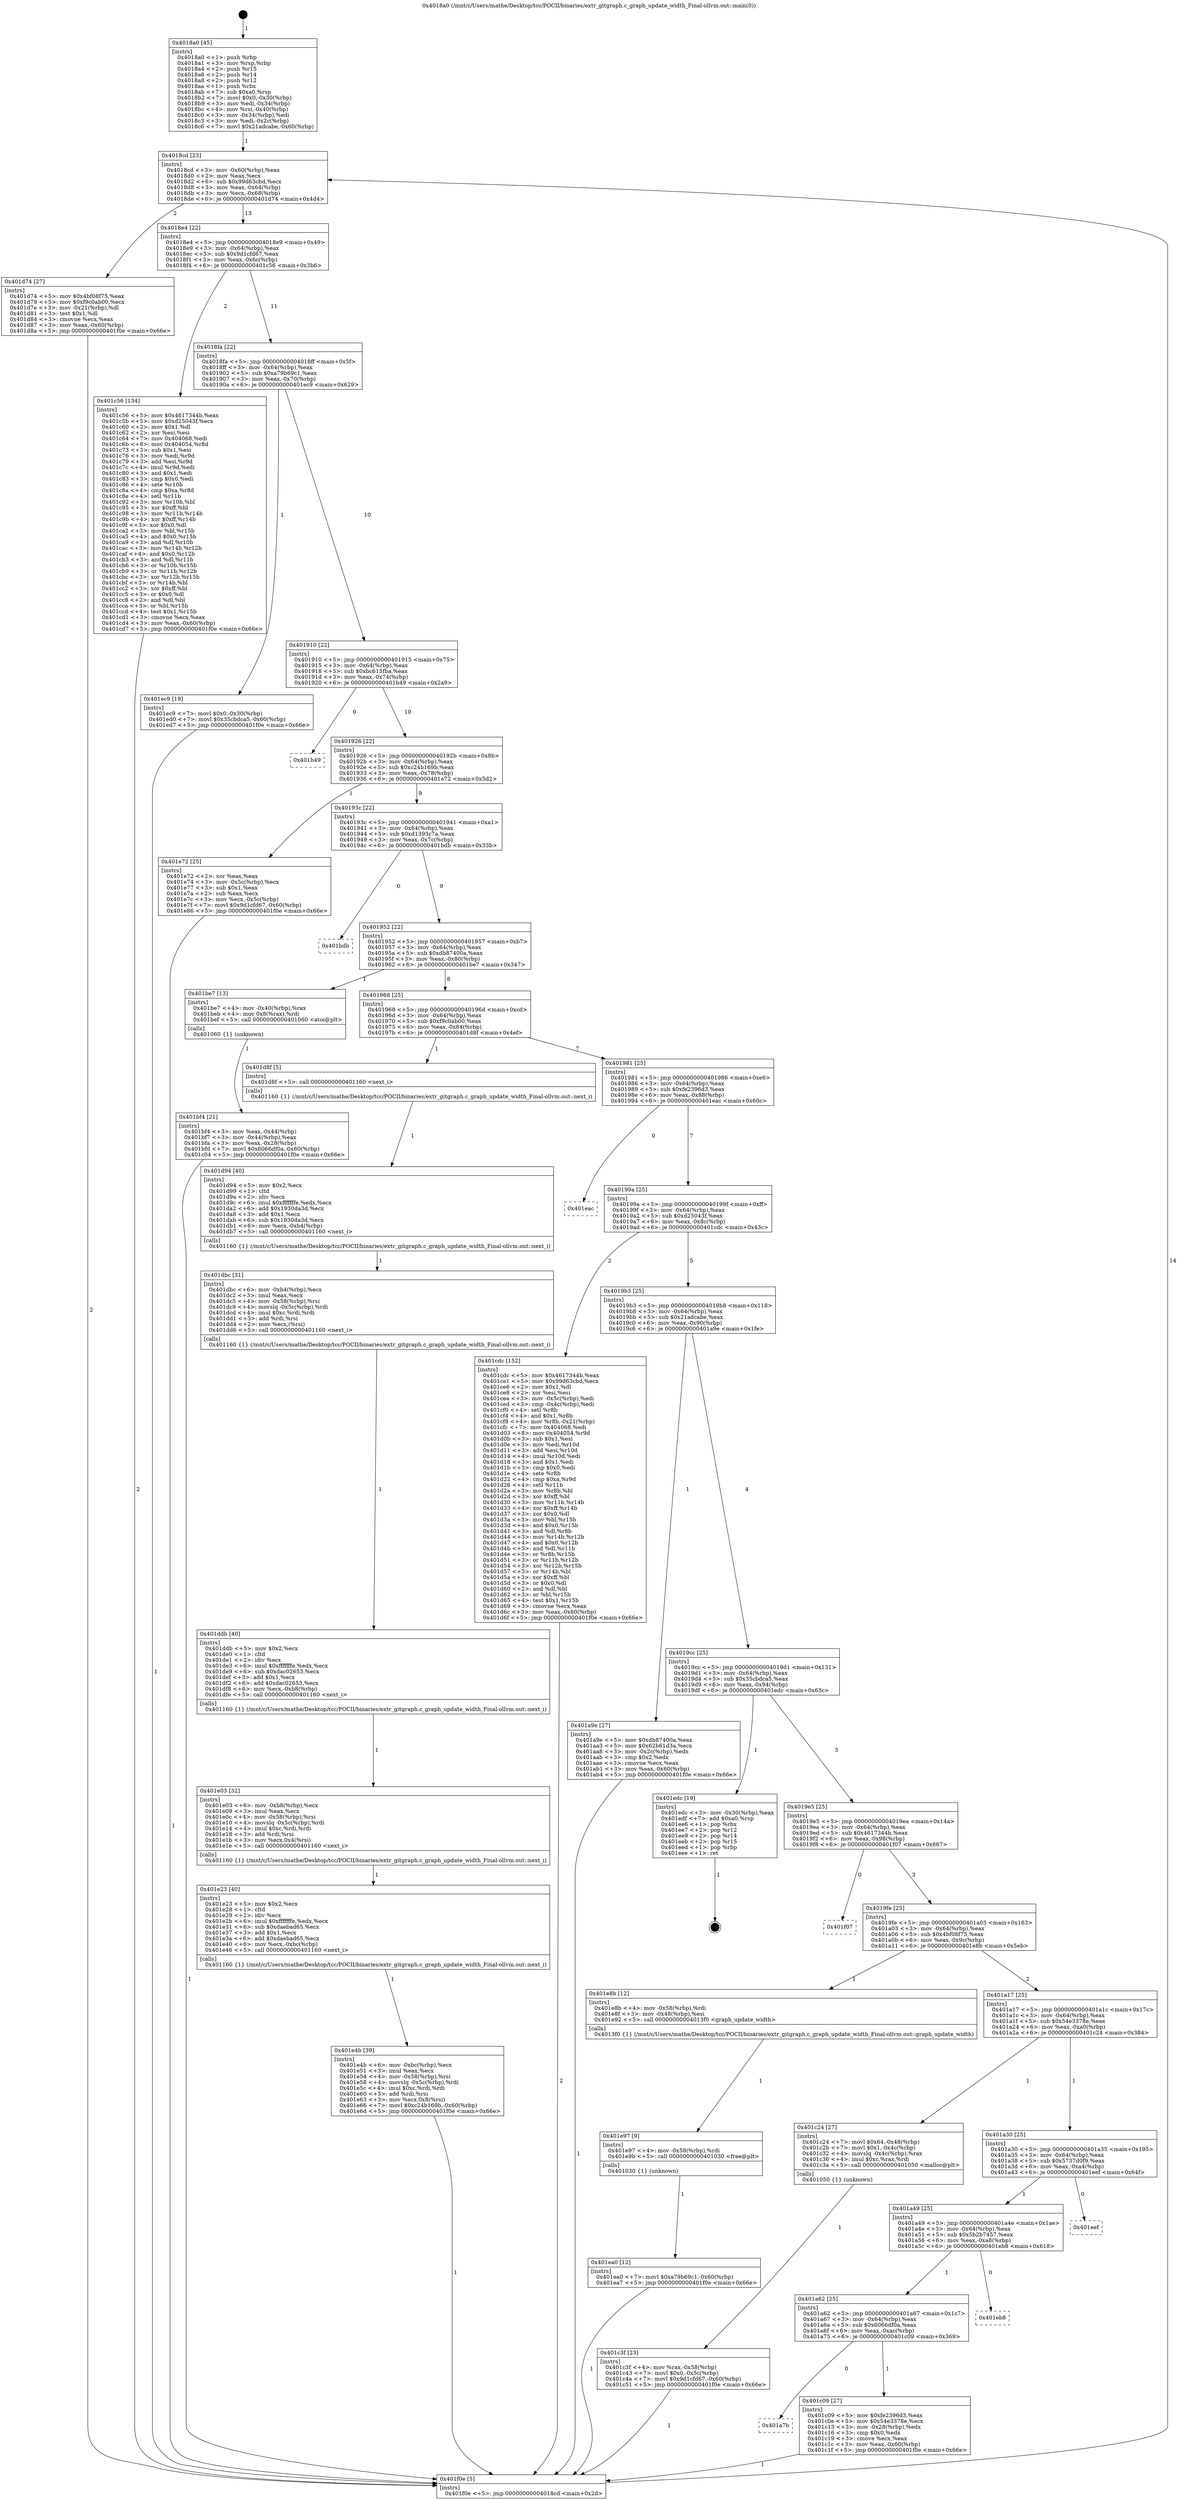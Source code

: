 digraph "0x4018a0" {
  label = "0x4018a0 (/mnt/c/Users/mathe/Desktop/tcc/POCII/binaries/extr_gitgraph.c_graph_update_width_Final-ollvm.out::main(0))"
  labelloc = "t"
  node[shape=record]

  Entry [label="",width=0.3,height=0.3,shape=circle,fillcolor=black,style=filled]
  "0x4018cd" [label="{
     0x4018cd [23]\l
     | [instrs]\l
     &nbsp;&nbsp;0x4018cd \<+3\>: mov -0x60(%rbp),%eax\l
     &nbsp;&nbsp;0x4018d0 \<+2\>: mov %eax,%ecx\l
     &nbsp;&nbsp;0x4018d2 \<+6\>: sub $0x99d63cbd,%ecx\l
     &nbsp;&nbsp;0x4018d8 \<+3\>: mov %eax,-0x64(%rbp)\l
     &nbsp;&nbsp;0x4018db \<+3\>: mov %ecx,-0x68(%rbp)\l
     &nbsp;&nbsp;0x4018de \<+6\>: je 0000000000401d74 \<main+0x4d4\>\l
  }"]
  "0x401d74" [label="{
     0x401d74 [27]\l
     | [instrs]\l
     &nbsp;&nbsp;0x401d74 \<+5\>: mov $0x4bf08f75,%eax\l
     &nbsp;&nbsp;0x401d79 \<+5\>: mov $0xf9c0ab00,%ecx\l
     &nbsp;&nbsp;0x401d7e \<+3\>: mov -0x21(%rbp),%dl\l
     &nbsp;&nbsp;0x401d81 \<+3\>: test $0x1,%dl\l
     &nbsp;&nbsp;0x401d84 \<+3\>: cmovne %ecx,%eax\l
     &nbsp;&nbsp;0x401d87 \<+3\>: mov %eax,-0x60(%rbp)\l
     &nbsp;&nbsp;0x401d8a \<+5\>: jmp 0000000000401f0e \<main+0x66e\>\l
  }"]
  "0x4018e4" [label="{
     0x4018e4 [22]\l
     | [instrs]\l
     &nbsp;&nbsp;0x4018e4 \<+5\>: jmp 00000000004018e9 \<main+0x49\>\l
     &nbsp;&nbsp;0x4018e9 \<+3\>: mov -0x64(%rbp),%eax\l
     &nbsp;&nbsp;0x4018ec \<+5\>: sub $0x9d1cfd67,%eax\l
     &nbsp;&nbsp;0x4018f1 \<+3\>: mov %eax,-0x6c(%rbp)\l
     &nbsp;&nbsp;0x4018f4 \<+6\>: je 0000000000401c56 \<main+0x3b6\>\l
  }"]
  Exit [label="",width=0.3,height=0.3,shape=circle,fillcolor=black,style=filled,peripheries=2]
  "0x401c56" [label="{
     0x401c56 [134]\l
     | [instrs]\l
     &nbsp;&nbsp;0x401c56 \<+5\>: mov $0x4617344b,%eax\l
     &nbsp;&nbsp;0x401c5b \<+5\>: mov $0xd25043f,%ecx\l
     &nbsp;&nbsp;0x401c60 \<+2\>: mov $0x1,%dl\l
     &nbsp;&nbsp;0x401c62 \<+2\>: xor %esi,%esi\l
     &nbsp;&nbsp;0x401c64 \<+7\>: mov 0x404068,%edi\l
     &nbsp;&nbsp;0x401c6b \<+8\>: mov 0x404054,%r8d\l
     &nbsp;&nbsp;0x401c73 \<+3\>: sub $0x1,%esi\l
     &nbsp;&nbsp;0x401c76 \<+3\>: mov %edi,%r9d\l
     &nbsp;&nbsp;0x401c79 \<+3\>: add %esi,%r9d\l
     &nbsp;&nbsp;0x401c7c \<+4\>: imul %r9d,%edi\l
     &nbsp;&nbsp;0x401c80 \<+3\>: and $0x1,%edi\l
     &nbsp;&nbsp;0x401c83 \<+3\>: cmp $0x0,%edi\l
     &nbsp;&nbsp;0x401c86 \<+4\>: sete %r10b\l
     &nbsp;&nbsp;0x401c8a \<+4\>: cmp $0xa,%r8d\l
     &nbsp;&nbsp;0x401c8e \<+4\>: setl %r11b\l
     &nbsp;&nbsp;0x401c92 \<+3\>: mov %r10b,%bl\l
     &nbsp;&nbsp;0x401c95 \<+3\>: xor $0xff,%bl\l
     &nbsp;&nbsp;0x401c98 \<+3\>: mov %r11b,%r14b\l
     &nbsp;&nbsp;0x401c9b \<+4\>: xor $0xff,%r14b\l
     &nbsp;&nbsp;0x401c9f \<+3\>: xor $0x0,%dl\l
     &nbsp;&nbsp;0x401ca2 \<+3\>: mov %bl,%r15b\l
     &nbsp;&nbsp;0x401ca5 \<+4\>: and $0x0,%r15b\l
     &nbsp;&nbsp;0x401ca9 \<+3\>: and %dl,%r10b\l
     &nbsp;&nbsp;0x401cac \<+3\>: mov %r14b,%r12b\l
     &nbsp;&nbsp;0x401caf \<+4\>: and $0x0,%r12b\l
     &nbsp;&nbsp;0x401cb3 \<+3\>: and %dl,%r11b\l
     &nbsp;&nbsp;0x401cb6 \<+3\>: or %r10b,%r15b\l
     &nbsp;&nbsp;0x401cb9 \<+3\>: or %r11b,%r12b\l
     &nbsp;&nbsp;0x401cbc \<+3\>: xor %r12b,%r15b\l
     &nbsp;&nbsp;0x401cbf \<+3\>: or %r14b,%bl\l
     &nbsp;&nbsp;0x401cc2 \<+3\>: xor $0xff,%bl\l
     &nbsp;&nbsp;0x401cc5 \<+3\>: or $0x0,%dl\l
     &nbsp;&nbsp;0x401cc8 \<+2\>: and %dl,%bl\l
     &nbsp;&nbsp;0x401cca \<+3\>: or %bl,%r15b\l
     &nbsp;&nbsp;0x401ccd \<+4\>: test $0x1,%r15b\l
     &nbsp;&nbsp;0x401cd1 \<+3\>: cmovne %ecx,%eax\l
     &nbsp;&nbsp;0x401cd4 \<+3\>: mov %eax,-0x60(%rbp)\l
     &nbsp;&nbsp;0x401cd7 \<+5\>: jmp 0000000000401f0e \<main+0x66e\>\l
  }"]
  "0x4018fa" [label="{
     0x4018fa [22]\l
     | [instrs]\l
     &nbsp;&nbsp;0x4018fa \<+5\>: jmp 00000000004018ff \<main+0x5f\>\l
     &nbsp;&nbsp;0x4018ff \<+3\>: mov -0x64(%rbp),%eax\l
     &nbsp;&nbsp;0x401902 \<+5\>: sub $0xa79b69c1,%eax\l
     &nbsp;&nbsp;0x401907 \<+3\>: mov %eax,-0x70(%rbp)\l
     &nbsp;&nbsp;0x40190a \<+6\>: je 0000000000401ec9 \<main+0x629\>\l
  }"]
  "0x401ea0" [label="{
     0x401ea0 [12]\l
     | [instrs]\l
     &nbsp;&nbsp;0x401ea0 \<+7\>: movl $0xa79b69c1,-0x60(%rbp)\l
     &nbsp;&nbsp;0x401ea7 \<+5\>: jmp 0000000000401f0e \<main+0x66e\>\l
  }"]
  "0x401ec9" [label="{
     0x401ec9 [19]\l
     | [instrs]\l
     &nbsp;&nbsp;0x401ec9 \<+7\>: movl $0x0,-0x30(%rbp)\l
     &nbsp;&nbsp;0x401ed0 \<+7\>: movl $0x35cbdca5,-0x60(%rbp)\l
     &nbsp;&nbsp;0x401ed7 \<+5\>: jmp 0000000000401f0e \<main+0x66e\>\l
  }"]
  "0x401910" [label="{
     0x401910 [22]\l
     | [instrs]\l
     &nbsp;&nbsp;0x401910 \<+5\>: jmp 0000000000401915 \<main+0x75\>\l
     &nbsp;&nbsp;0x401915 \<+3\>: mov -0x64(%rbp),%eax\l
     &nbsp;&nbsp;0x401918 \<+5\>: sub $0xbc615fba,%eax\l
     &nbsp;&nbsp;0x40191d \<+3\>: mov %eax,-0x74(%rbp)\l
     &nbsp;&nbsp;0x401920 \<+6\>: je 0000000000401b49 \<main+0x2a9\>\l
  }"]
  "0x401e97" [label="{
     0x401e97 [9]\l
     | [instrs]\l
     &nbsp;&nbsp;0x401e97 \<+4\>: mov -0x58(%rbp),%rdi\l
     &nbsp;&nbsp;0x401e9b \<+5\>: call 0000000000401030 \<free@plt\>\l
     | [calls]\l
     &nbsp;&nbsp;0x401030 \{1\} (unknown)\l
  }"]
  "0x401b49" [label="{
     0x401b49\l
  }", style=dashed]
  "0x401926" [label="{
     0x401926 [22]\l
     | [instrs]\l
     &nbsp;&nbsp;0x401926 \<+5\>: jmp 000000000040192b \<main+0x8b\>\l
     &nbsp;&nbsp;0x40192b \<+3\>: mov -0x64(%rbp),%eax\l
     &nbsp;&nbsp;0x40192e \<+5\>: sub $0xc24b169b,%eax\l
     &nbsp;&nbsp;0x401933 \<+3\>: mov %eax,-0x78(%rbp)\l
     &nbsp;&nbsp;0x401936 \<+6\>: je 0000000000401e72 \<main+0x5d2\>\l
  }"]
  "0x401e4b" [label="{
     0x401e4b [39]\l
     | [instrs]\l
     &nbsp;&nbsp;0x401e4b \<+6\>: mov -0xbc(%rbp),%ecx\l
     &nbsp;&nbsp;0x401e51 \<+3\>: imul %eax,%ecx\l
     &nbsp;&nbsp;0x401e54 \<+4\>: mov -0x58(%rbp),%rsi\l
     &nbsp;&nbsp;0x401e58 \<+4\>: movslq -0x5c(%rbp),%rdi\l
     &nbsp;&nbsp;0x401e5c \<+4\>: imul $0xc,%rdi,%rdi\l
     &nbsp;&nbsp;0x401e60 \<+3\>: add %rdi,%rsi\l
     &nbsp;&nbsp;0x401e63 \<+3\>: mov %ecx,0x8(%rsi)\l
     &nbsp;&nbsp;0x401e66 \<+7\>: movl $0xc24b169b,-0x60(%rbp)\l
     &nbsp;&nbsp;0x401e6d \<+5\>: jmp 0000000000401f0e \<main+0x66e\>\l
  }"]
  "0x401e72" [label="{
     0x401e72 [25]\l
     | [instrs]\l
     &nbsp;&nbsp;0x401e72 \<+2\>: xor %eax,%eax\l
     &nbsp;&nbsp;0x401e74 \<+3\>: mov -0x5c(%rbp),%ecx\l
     &nbsp;&nbsp;0x401e77 \<+3\>: sub $0x1,%eax\l
     &nbsp;&nbsp;0x401e7a \<+2\>: sub %eax,%ecx\l
     &nbsp;&nbsp;0x401e7c \<+3\>: mov %ecx,-0x5c(%rbp)\l
     &nbsp;&nbsp;0x401e7f \<+7\>: movl $0x9d1cfd67,-0x60(%rbp)\l
     &nbsp;&nbsp;0x401e86 \<+5\>: jmp 0000000000401f0e \<main+0x66e\>\l
  }"]
  "0x40193c" [label="{
     0x40193c [22]\l
     | [instrs]\l
     &nbsp;&nbsp;0x40193c \<+5\>: jmp 0000000000401941 \<main+0xa1\>\l
     &nbsp;&nbsp;0x401941 \<+3\>: mov -0x64(%rbp),%eax\l
     &nbsp;&nbsp;0x401944 \<+5\>: sub $0xd1393c7a,%eax\l
     &nbsp;&nbsp;0x401949 \<+3\>: mov %eax,-0x7c(%rbp)\l
     &nbsp;&nbsp;0x40194c \<+6\>: je 0000000000401bdb \<main+0x33b\>\l
  }"]
  "0x401e23" [label="{
     0x401e23 [40]\l
     | [instrs]\l
     &nbsp;&nbsp;0x401e23 \<+5\>: mov $0x2,%ecx\l
     &nbsp;&nbsp;0x401e28 \<+1\>: cltd\l
     &nbsp;&nbsp;0x401e29 \<+2\>: idiv %ecx\l
     &nbsp;&nbsp;0x401e2b \<+6\>: imul $0xfffffffe,%edx,%ecx\l
     &nbsp;&nbsp;0x401e31 \<+6\>: sub $0xdaebad65,%ecx\l
     &nbsp;&nbsp;0x401e37 \<+3\>: add $0x1,%ecx\l
     &nbsp;&nbsp;0x401e3a \<+6\>: add $0xdaebad65,%ecx\l
     &nbsp;&nbsp;0x401e40 \<+6\>: mov %ecx,-0xbc(%rbp)\l
     &nbsp;&nbsp;0x401e46 \<+5\>: call 0000000000401160 \<next_i\>\l
     | [calls]\l
     &nbsp;&nbsp;0x401160 \{1\} (/mnt/c/Users/mathe/Desktop/tcc/POCII/binaries/extr_gitgraph.c_graph_update_width_Final-ollvm.out::next_i)\l
  }"]
  "0x401bdb" [label="{
     0x401bdb\l
  }", style=dashed]
  "0x401952" [label="{
     0x401952 [22]\l
     | [instrs]\l
     &nbsp;&nbsp;0x401952 \<+5\>: jmp 0000000000401957 \<main+0xb7\>\l
     &nbsp;&nbsp;0x401957 \<+3\>: mov -0x64(%rbp),%eax\l
     &nbsp;&nbsp;0x40195a \<+5\>: sub $0xdb87400a,%eax\l
     &nbsp;&nbsp;0x40195f \<+3\>: mov %eax,-0x80(%rbp)\l
     &nbsp;&nbsp;0x401962 \<+6\>: je 0000000000401be7 \<main+0x347\>\l
  }"]
  "0x401e03" [label="{
     0x401e03 [32]\l
     | [instrs]\l
     &nbsp;&nbsp;0x401e03 \<+6\>: mov -0xb8(%rbp),%ecx\l
     &nbsp;&nbsp;0x401e09 \<+3\>: imul %eax,%ecx\l
     &nbsp;&nbsp;0x401e0c \<+4\>: mov -0x58(%rbp),%rsi\l
     &nbsp;&nbsp;0x401e10 \<+4\>: movslq -0x5c(%rbp),%rdi\l
     &nbsp;&nbsp;0x401e14 \<+4\>: imul $0xc,%rdi,%rdi\l
     &nbsp;&nbsp;0x401e18 \<+3\>: add %rdi,%rsi\l
     &nbsp;&nbsp;0x401e1b \<+3\>: mov %ecx,0x4(%rsi)\l
     &nbsp;&nbsp;0x401e1e \<+5\>: call 0000000000401160 \<next_i\>\l
     | [calls]\l
     &nbsp;&nbsp;0x401160 \{1\} (/mnt/c/Users/mathe/Desktop/tcc/POCII/binaries/extr_gitgraph.c_graph_update_width_Final-ollvm.out::next_i)\l
  }"]
  "0x401be7" [label="{
     0x401be7 [13]\l
     | [instrs]\l
     &nbsp;&nbsp;0x401be7 \<+4\>: mov -0x40(%rbp),%rax\l
     &nbsp;&nbsp;0x401beb \<+4\>: mov 0x8(%rax),%rdi\l
     &nbsp;&nbsp;0x401bef \<+5\>: call 0000000000401060 \<atoi@plt\>\l
     | [calls]\l
     &nbsp;&nbsp;0x401060 \{1\} (unknown)\l
  }"]
  "0x401968" [label="{
     0x401968 [25]\l
     | [instrs]\l
     &nbsp;&nbsp;0x401968 \<+5\>: jmp 000000000040196d \<main+0xcd\>\l
     &nbsp;&nbsp;0x40196d \<+3\>: mov -0x64(%rbp),%eax\l
     &nbsp;&nbsp;0x401970 \<+5\>: sub $0xf9c0ab00,%eax\l
     &nbsp;&nbsp;0x401975 \<+6\>: mov %eax,-0x84(%rbp)\l
     &nbsp;&nbsp;0x40197b \<+6\>: je 0000000000401d8f \<main+0x4ef\>\l
  }"]
  "0x401ddb" [label="{
     0x401ddb [40]\l
     | [instrs]\l
     &nbsp;&nbsp;0x401ddb \<+5\>: mov $0x2,%ecx\l
     &nbsp;&nbsp;0x401de0 \<+1\>: cltd\l
     &nbsp;&nbsp;0x401de1 \<+2\>: idiv %ecx\l
     &nbsp;&nbsp;0x401de3 \<+6\>: imul $0xfffffffe,%edx,%ecx\l
     &nbsp;&nbsp;0x401de9 \<+6\>: sub $0xdac02653,%ecx\l
     &nbsp;&nbsp;0x401def \<+3\>: add $0x1,%ecx\l
     &nbsp;&nbsp;0x401df2 \<+6\>: add $0xdac02653,%ecx\l
     &nbsp;&nbsp;0x401df8 \<+6\>: mov %ecx,-0xb8(%rbp)\l
     &nbsp;&nbsp;0x401dfe \<+5\>: call 0000000000401160 \<next_i\>\l
     | [calls]\l
     &nbsp;&nbsp;0x401160 \{1\} (/mnt/c/Users/mathe/Desktop/tcc/POCII/binaries/extr_gitgraph.c_graph_update_width_Final-ollvm.out::next_i)\l
  }"]
  "0x401d8f" [label="{
     0x401d8f [5]\l
     | [instrs]\l
     &nbsp;&nbsp;0x401d8f \<+5\>: call 0000000000401160 \<next_i\>\l
     | [calls]\l
     &nbsp;&nbsp;0x401160 \{1\} (/mnt/c/Users/mathe/Desktop/tcc/POCII/binaries/extr_gitgraph.c_graph_update_width_Final-ollvm.out::next_i)\l
  }"]
  "0x401981" [label="{
     0x401981 [25]\l
     | [instrs]\l
     &nbsp;&nbsp;0x401981 \<+5\>: jmp 0000000000401986 \<main+0xe6\>\l
     &nbsp;&nbsp;0x401986 \<+3\>: mov -0x64(%rbp),%eax\l
     &nbsp;&nbsp;0x401989 \<+5\>: sub $0xfe2396d3,%eax\l
     &nbsp;&nbsp;0x40198e \<+6\>: mov %eax,-0x88(%rbp)\l
     &nbsp;&nbsp;0x401994 \<+6\>: je 0000000000401eac \<main+0x60c\>\l
  }"]
  "0x401dbc" [label="{
     0x401dbc [31]\l
     | [instrs]\l
     &nbsp;&nbsp;0x401dbc \<+6\>: mov -0xb4(%rbp),%ecx\l
     &nbsp;&nbsp;0x401dc2 \<+3\>: imul %eax,%ecx\l
     &nbsp;&nbsp;0x401dc5 \<+4\>: mov -0x58(%rbp),%rsi\l
     &nbsp;&nbsp;0x401dc9 \<+4\>: movslq -0x5c(%rbp),%rdi\l
     &nbsp;&nbsp;0x401dcd \<+4\>: imul $0xc,%rdi,%rdi\l
     &nbsp;&nbsp;0x401dd1 \<+3\>: add %rdi,%rsi\l
     &nbsp;&nbsp;0x401dd4 \<+2\>: mov %ecx,(%rsi)\l
     &nbsp;&nbsp;0x401dd6 \<+5\>: call 0000000000401160 \<next_i\>\l
     | [calls]\l
     &nbsp;&nbsp;0x401160 \{1\} (/mnt/c/Users/mathe/Desktop/tcc/POCII/binaries/extr_gitgraph.c_graph_update_width_Final-ollvm.out::next_i)\l
  }"]
  "0x401eac" [label="{
     0x401eac\l
  }", style=dashed]
  "0x40199a" [label="{
     0x40199a [25]\l
     | [instrs]\l
     &nbsp;&nbsp;0x40199a \<+5\>: jmp 000000000040199f \<main+0xff\>\l
     &nbsp;&nbsp;0x40199f \<+3\>: mov -0x64(%rbp),%eax\l
     &nbsp;&nbsp;0x4019a2 \<+5\>: sub $0xd25043f,%eax\l
     &nbsp;&nbsp;0x4019a7 \<+6\>: mov %eax,-0x8c(%rbp)\l
     &nbsp;&nbsp;0x4019ad \<+6\>: je 0000000000401cdc \<main+0x43c\>\l
  }"]
  "0x401d94" [label="{
     0x401d94 [40]\l
     | [instrs]\l
     &nbsp;&nbsp;0x401d94 \<+5\>: mov $0x2,%ecx\l
     &nbsp;&nbsp;0x401d99 \<+1\>: cltd\l
     &nbsp;&nbsp;0x401d9a \<+2\>: idiv %ecx\l
     &nbsp;&nbsp;0x401d9c \<+6\>: imul $0xfffffffe,%edx,%ecx\l
     &nbsp;&nbsp;0x401da2 \<+6\>: add $0x1930da3d,%ecx\l
     &nbsp;&nbsp;0x401da8 \<+3\>: add $0x1,%ecx\l
     &nbsp;&nbsp;0x401dab \<+6\>: sub $0x1930da3d,%ecx\l
     &nbsp;&nbsp;0x401db1 \<+6\>: mov %ecx,-0xb4(%rbp)\l
     &nbsp;&nbsp;0x401db7 \<+5\>: call 0000000000401160 \<next_i\>\l
     | [calls]\l
     &nbsp;&nbsp;0x401160 \{1\} (/mnt/c/Users/mathe/Desktop/tcc/POCII/binaries/extr_gitgraph.c_graph_update_width_Final-ollvm.out::next_i)\l
  }"]
  "0x401cdc" [label="{
     0x401cdc [152]\l
     | [instrs]\l
     &nbsp;&nbsp;0x401cdc \<+5\>: mov $0x4617344b,%eax\l
     &nbsp;&nbsp;0x401ce1 \<+5\>: mov $0x99d63cbd,%ecx\l
     &nbsp;&nbsp;0x401ce6 \<+2\>: mov $0x1,%dl\l
     &nbsp;&nbsp;0x401ce8 \<+2\>: xor %esi,%esi\l
     &nbsp;&nbsp;0x401cea \<+3\>: mov -0x5c(%rbp),%edi\l
     &nbsp;&nbsp;0x401ced \<+3\>: cmp -0x4c(%rbp),%edi\l
     &nbsp;&nbsp;0x401cf0 \<+4\>: setl %r8b\l
     &nbsp;&nbsp;0x401cf4 \<+4\>: and $0x1,%r8b\l
     &nbsp;&nbsp;0x401cf8 \<+4\>: mov %r8b,-0x21(%rbp)\l
     &nbsp;&nbsp;0x401cfc \<+7\>: mov 0x404068,%edi\l
     &nbsp;&nbsp;0x401d03 \<+8\>: mov 0x404054,%r9d\l
     &nbsp;&nbsp;0x401d0b \<+3\>: sub $0x1,%esi\l
     &nbsp;&nbsp;0x401d0e \<+3\>: mov %edi,%r10d\l
     &nbsp;&nbsp;0x401d11 \<+3\>: add %esi,%r10d\l
     &nbsp;&nbsp;0x401d14 \<+4\>: imul %r10d,%edi\l
     &nbsp;&nbsp;0x401d18 \<+3\>: and $0x1,%edi\l
     &nbsp;&nbsp;0x401d1b \<+3\>: cmp $0x0,%edi\l
     &nbsp;&nbsp;0x401d1e \<+4\>: sete %r8b\l
     &nbsp;&nbsp;0x401d22 \<+4\>: cmp $0xa,%r9d\l
     &nbsp;&nbsp;0x401d26 \<+4\>: setl %r11b\l
     &nbsp;&nbsp;0x401d2a \<+3\>: mov %r8b,%bl\l
     &nbsp;&nbsp;0x401d2d \<+3\>: xor $0xff,%bl\l
     &nbsp;&nbsp;0x401d30 \<+3\>: mov %r11b,%r14b\l
     &nbsp;&nbsp;0x401d33 \<+4\>: xor $0xff,%r14b\l
     &nbsp;&nbsp;0x401d37 \<+3\>: xor $0x0,%dl\l
     &nbsp;&nbsp;0x401d3a \<+3\>: mov %bl,%r15b\l
     &nbsp;&nbsp;0x401d3d \<+4\>: and $0x0,%r15b\l
     &nbsp;&nbsp;0x401d41 \<+3\>: and %dl,%r8b\l
     &nbsp;&nbsp;0x401d44 \<+3\>: mov %r14b,%r12b\l
     &nbsp;&nbsp;0x401d47 \<+4\>: and $0x0,%r12b\l
     &nbsp;&nbsp;0x401d4b \<+3\>: and %dl,%r11b\l
     &nbsp;&nbsp;0x401d4e \<+3\>: or %r8b,%r15b\l
     &nbsp;&nbsp;0x401d51 \<+3\>: or %r11b,%r12b\l
     &nbsp;&nbsp;0x401d54 \<+3\>: xor %r12b,%r15b\l
     &nbsp;&nbsp;0x401d57 \<+3\>: or %r14b,%bl\l
     &nbsp;&nbsp;0x401d5a \<+3\>: xor $0xff,%bl\l
     &nbsp;&nbsp;0x401d5d \<+3\>: or $0x0,%dl\l
     &nbsp;&nbsp;0x401d60 \<+2\>: and %dl,%bl\l
     &nbsp;&nbsp;0x401d62 \<+3\>: or %bl,%r15b\l
     &nbsp;&nbsp;0x401d65 \<+4\>: test $0x1,%r15b\l
     &nbsp;&nbsp;0x401d69 \<+3\>: cmovne %ecx,%eax\l
     &nbsp;&nbsp;0x401d6c \<+3\>: mov %eax,-0x60(%rbp)\l
     &nbsp;&nbsp;0x401d6f \<+5\>: jmp 0000000000401f0e \<main+0x66e\>\l
  }"]
  "0x4019b3" [label="{
     0x4019b3 [25]\l
     | [instrs]\l
     &nbsp;&nbsp;0x4019b3 \<+5\>: jmp 00000000004019b8 \<main+0x118\>\l
     &nbsp;&nbsp;0x4019b8 \<+3\>: mov -0x64(%rbp),%eax\l
     &nbsp;&nbsp;0x4019bb \<+5\>: sub $0x21adcabe,%eax\l
     &nbsp;&nbsp;0x4019c0 \<+6\>: mov %eax,-0x90(%rbp)\l
     &nbsp;&nbsp;0x4019c6 \<+6\>: je 0000000000401a9e \<main+0x1fe\>\l
  }"]
  "0x401c3f" [label="{
     0x401c3f [23]\l
     | [instrs]\l
     &nbsp;&nbsp;0x401c3f \<+4\>: mov %rax,-0x58(%rbp)\l
     &nbsp;&nbsp;0x401c43 \<+7\>: movl $0x0,-0x5c(%rbp)\l
     &nbsp;&nbsp;0x401c4a \<+7\>: movl $0x9d1cfd67,-0x60(%rbp)\l
     &nbsp;&nbsp;0x401c51 \<+5\>: jmp 0000000000401f0e \<main+0x66e\>\l
  }"]
  "0x401a9e" [label="{
     0x401a9e [27]\l
     | [instrs]\l
     &nbsp;&nbsp;0x401a9e \<+5\>: mov $0xdb87400a,%eax\l
     &nbsp;&nbsp;0x401aa3 \<+5\>: mov $0x62b61d3a,%ecx\l
     &nbsp;&nbsp;0x401aa8 \<+3\>: mov -0x2c(%rbp),%edx\l
     &nbsp;&nbsp;0x401aab \<+3\>: cmp $0x2,%edx\l
     &nbsp;&nbsp;0x401aae \<+3\>: cmovne %ecx,%eax\l
     &nbsp;&nbsp;0x401ab1 \<+3\>: mov %eax,-0x60(%rbp)\l
     &nbsp;&nbsp;0x401ab4 \<+5\>: jmp 0000000000401f0e \<main+0x66e\>\l
  }"]
  "0x4019cc" [label="{
     0x4019cc [25]\l
     | [instrs]\l
     &nbsp;&nbsp;0x4019cc \<+5\>: jmp 00000000004019d1 \<main+0x131\>\l
     &nbsp;&nbsp;0x4019d1 \<+3\>: mov -0x64(%rbp),%eax\l
     &nbsp;&nbsp;0x4019d4 \<+5\>: sub $0x35cbdca5,%eax\l
     &nbsp;&nbsp;0x4019d9 \<+6\>: mov %eax,-0x94(%rbp)\l
     &nbsp;&nbsp;0x4019df \<+6\>: je 0000000000401edc \<main+0x63c\>\l
  }"]
  "0x401f0e" [label="{
     0x401f0e [5]\l
     | [instrs]\l
     &nbsp;&nbsp;0x401f0e \<+5\>: jmp 00000000004018cd \<main+0x2d\>\l
  }"]
  "0x4018a0" [label="{
     0x4018a0 [45]\l
     | [instrs]\l
     &nbsp;&nbsp;0x4018a0 \<+1\>: push %rbp\l
     &nbsp;&nbsp;0x4018a1 \<+3\>: mov %rsp,%rbp\l
     &nbsp;&nbsp;0x4018a4 \<+2\>: push %r15\l
     &nbsp;&nbsp;0x4018a6 \<+2\>: push %r14\l
     &nbsp;&nbsp;0x4018a8 \<+2\>: push %r12\l
     &nbsp;&nbsp;0x4018aa \<+1\>: push %rbx\l
     &nbsp;&nbsp;0x4018ab \<+7\>: sub $0xa0,%rsp\l
     &nbsp;&nbsp;0x4018b2 \<+7\>: movl $0x0,-0x30(%rbp)\l
     &nbsp;&nbsp;0x4018b9 \<+3\>: mov %edi,-0x34(%rbp)\l
     &nbsp;&nbsp;0x4018bc \<+4\>: mov %rsi,-0x40(%rbp)\l
     &nbsp;&nbsp;0x4018c0 \<+3\>: mov -0x34(%rbp),%edi\l
     &nbsp;&nbsp;0x4018c3 \<+3\>: mov %edi,-0x2c(%rbp)\l
     &nbsp;&nbsp;0x4018c6 \<+7\>: movl $0x21adcabe,-0x60(%rbp)\l
  }"]
  "0x401bf4" [label="{
     0x401bf4 [21]\l
     | [instrs]\l
     &nbsp;&nbsp;0x401bf4 \<+3\>: mov %eax,-0x44(%rbp)\l
     &nbsp;&nbsp;0x401bf7 \<+3\>: mov -0x44(%rbp),%eax\l
     &nbsp;&nbsp;0x401bfa \<+3\>: mov %eax,-0x28(%rbp)\l
     &nbsp;&nbsp;0x401bfd \<+7\>: movl $0x6066df0a,-0x60(%rbp)\l
     &nbsp;&nbsp;0x401c04 \<+5\>: jmp 0000000000401f0e \<main+0x66e\>\l
  }"]
  "0x401a7b" [label="{
     0x401a7b\l
  }", style=dashed]
  "0x401edc" [label="{
     0x401edc [19]\l
     | [instrs]\l
     &nbsp;&nbsp;0x401edc \<+3\>: mov -0x30(%rbp),%eax\l
     &nbsp;&nbsp;0x401edf \<+7\>: add $0xa0,%rsp\l
     &nbsp;&nbsp;0x401ee6 \<+1\>: pop %rbx\l
     &nbsp;&nbsp;0x401ee7 \<+2\>: pop %r12\l
     &nbsp;&nbsp;0x401ee9 \<+2\>: pop %r14\l
     &nbsp;&nbsp;0x401eeb \<+2\>: pop %r15\l
     &nbsp;&nbsp;0x401eed \<+1\>: pop %rbp\l
     &nbsp;&nbsp;0x401eee \<+1\>: ret\l
  }"]
  "0x4019e5" [label="{
     0x4019e5 [25]\l
     | [instrs]\l
     &nbsp;&nbsp;0x4019e5 \<+5\>: jmp 00000000004019ea \<main+0x14a\>\l
     &nbsp;&nbsp;0x4019ea \<+3\>: mov -0x64(%rbp),%eax\l
     &nbsp;&nbsp;0x4019ed \<+5\>: sub $0x4617344b,%eax\l
     &nbsp;&nbsp;0x4019f2 \<+6\>: mov %eax,-0x98(%rbp)\l
     &nbsp;&nbsp;0x4019f8 \<+6\>: je 0000000000401f07 \<main+0x667\>\l
  }"]
  "0x401c09" [label="{
     0x401c09 [27]\l
     | [instrs]\l
     &nbsp;&nbsp;0x401c09 \<+5\>: mov $0xfe2396d3,%eax\l
     &nbsp;&nbsp;0x401c0e \<+5\>: mov $0x54e3378e,%ecx\l
     &nbsp;&nbsp;0x401c13 \<+3\>: mov -0x28(%rbp),%edx\l
     &nbsp;&nbsp;0x401c16 \<+3\>: cmp $0x0,%edx\l
     &nbsp;&nbsp;0x401c19 \<+3\>: cmove %ecx,%eax\l
     &nbsp;&nbsp;0x401c1c \<+3\>: mov %eax,-0x60(%rbp)\l
     &nbsp;&nbsp;0x401c1f \<+5\>: jmp 0000000000401f0e \<main+0x66e\>\l
  }"]
  "0x401f07" [label="{
     0x401f07\l
  }", style=dashed]
  "0x4019fe" [label="{
     0x4019fe [25]\l
     | [instrs]\l
     &nbsp;&nbsp;0x4019fe \<+5\>: jmp 0000000000401a03 \<main+0x163\>\l
     &nbsp;&nbsp;0x401a03 \<+3\>: mov -0x64(%rbp),%eax\l
     &nbsp;&nbsp;0x401a06 \<+5\>: sub $0x4bf08f75,%eax\l
     &nbsp;&nbsp;0x401a0b \<+6\>: mov %eax,-0x9c(%rbp)\l
     &nbsp;&nbsp;0x401a11 \<+6\>: je 0000000000401e8b \<main+0x5eb\>\l
  }"]
  "0x401a62" [label="{
     0x401a62 [25]\l
     | [instrs]\l
     &nbsp;&nbsp;0x401a62 \<+5\>: jmp 0000000000401a67 \<main+0x1c7\>\l
     &nbsp;&nbsp;0x401a67 \<+3\>: mov -0x64(%rbp),%eax\l
     &nbsp;&nbsp;0x401a6a \<+5\>: sub $0x6066df0a,%eax\l
     &nbsp;&nbsp;0x401a6f \<+6\>: mov %eax,-0xac(%rbp)\l
     &nbsp;&nbsp;0x401a75 \<+6\>: je 0000000000401c09 \<main+0x369\>\l
  }"]
  "0x401e8b" [label="{
     0x401e8b [12]\l
     | [instrs]\l
     &nbsp;&nbsp;0x401e8b \<+4\>: mov -0x58(%rbp),%rdi\l
     &nbsp;&nbsp;0x401e8f \<+3\>: mov -0x48(%rbp),%esi\l
     &nbsp;&nbsp;0x401e92 \<+5\>: call 00000000004013f0 \<graph_update_width\>\l
     | [calls]\l
     &nbsp;&nbsp;0x4013f0 \{1\} (/mnt/c/Users/mathe/Desktop/tcc/POCII/binaries/extr_gitgraph.c_graph_update_width_Final-ollvm.out::graph_update_width)\l
  }"]
  "0x401a17" [label="{
     0x401a17 [25]\l
     | [instrs]\l
     &nbsp;&nbsp;0x401a17 \<+5\>: jmp 0000000000401a1c \<main+0x17c\>\l
     &nbsp;&nbsp;0x401a1c \<+3\>: mov -0x64(%rbp),%eax\l
     &nbsp;&nbsp;0x401a1f \<+5\>: sub $0x54e3378e,%eax\l
     &nbsp;&nbsp;0x401a24 \<+6\>: mov %eax,-0xa0(%rbp)\l
     &nbsp;&nbsp;0x401a2a \<+6\>: je 0000000000401c24 \<main+0x384\>\l
  }"]
  "0x401eb8" [label="{
     0x401eb8\l
  }", style=dashed]
  "0x401c24" [label="{
     0x401c24 [27]\l
     | [instrs]\l
     &nbsp;&nbsp;0x401c24 \<+7\>: movl $0x64,-0x48(%rbp)\l
     &nbsp;&nbsp;0x401c2b \<+7\>: movl $0x1,-0x4c(%rbp)\l
     &nbsp;&nbsp;0x401c32 \<+4\>: movslq -0x4c(%rbp),%rax\l
     &nbsp;&nbsp;0x401c36 \<+4\>: imul $0xc,%rax,%rdi\l
     &nbsp;&nbsp;0x401c3a \<+5\>: call 0000000000401050 \<malloc@plt\>\l
     | [calls]\l
     &nbsp;&nbsp;0x401050 \{1\} (unknown)\l
  }"]
  "0x401a30" [label="{
     0x401a30 [25]\l
     | [instrs]\l
     &nbsp;&nbsp;0x401a30 \<+5\>: jmp 0000000000401a35 \<main+0x195\>\l
     &nbsp;&nbsp;0x401a35 \<+3\>: mov -0x64(%rbp),%eax\l
     &nbsp;&nbsp;0x401a38 \<+5\>: sub $0x5737d0f9,%eax\l
     &nbsp;&nbsp;0x401a3d \<+6\>: mov %eax,-0xa4(%rbp)\l
     &nbsp;&nbsp;0x401a43 \<+6\>: je 0000000000401eef \<main+0x64f\>\l
  }"]
  "0x401a49" [label="{
     0x401a49 [25]\l
     | [instrs]\l
     &nbsp;&nbsp;0x401a49 \<+5\>: jmp 0000000000401a4e \<main+0x1ae\>\l
     &nbsp;&nbsp;0x401a4e \<+3\>: mov -0x64(%rbp),%eax\l
     &nbsp;&nbsp;0x401a51 \<+5\>: sub $0x5b2b7457,%eax\l
     &nbsp;&nbsp;0x401a56 \<+6\>: mov %eax,-0xa8(%rbp)\l
     &nbsp;&nbsp;0x401a5c \<+6\>: je 0000000000401eb8 \<main+0x618\>\l
  }"]
  "0x401eef" [label="{
     0x401eef\l
  }", style=dashed]
  Entry -> "0x4018a0" [label=" 1"]
  "0x4018cd" -> "0x401d74" [label=" 2"]
  "0x4018cd" -> "0x4018e4" [label=" 13"]
  "0x401edc" -> Exit [label=" 1"]
  "0x4018e4" -> "0x401c56" [label=" 2"]
  "0x4018e4" -> "0x4018fa" [label=" 11"]
  "0x401ec9" -> "0x401f0e" [label=" 1"]
  "0x4018fa" -> "0x401ec9" [label=" 1"]
  "0x4018fa" -> "0x401910" [label=" 10"]
  "0x401ea0" -> "0x401f0e" [label=" 1"]
  "0x401910" -> "0x401b49" [label=" 0"]
  "0x401910" -> "0x401926" [label=" 10"]
  "0x401e97" -> "0x401ea0" [label=" 1"]
  "0x401926" -> "0x401e72" [label=" 1"]
  "0x401926" -> "0x40193c" [label=" 9"]
  "0x401e8b" -> "0x401e97" [label=" 1"]
  "0x40193c" -> "0x401bdb" [label=" 0"]
  "0x40193c" -> "0x401952" [label=" 9"]
  "0x401e72" -> "0x401f0e" [label=" 1"]
  "0x401952" -> "0x401be7" [label=" 1"]
  "0x401952" -> "0x401968" [label=" 8"]
  "0x401e4b" -> "0x401f0e" [label=" 1"]
  "0x401968" -> "0x401d8f" [label=" 1"]
  "0x401968" -> "0x401981" [label=" 7"]
  "0x401e23" -> "0x401e4b" [label=" 1"]
  "0x401981" -> "0x401eac" [label=" 0"]
  "0x401981" -> "0x40199a" [label=" 7"]
  "0x401e03" -> "0x401e23" [label=" 1"]
  "0x40199a" -> "0x401cdc" [label=" 2"]
  "0x40199a" -> "0x4019b3" [label=" 5"]
  "0x401ddb" -> "0x401e03" [label=" 1"]
  "0x4019b3" -> "0x401a9e" [label=" 1"]
  "0x4019b3" -> "0x4019cc" [label=" 4"]
  "0x401a9e" -> "0x401f0e" [label=" 1"]
  "0x4018a0" -> "0x4018cd" [label=" 1"]
  "0x401f0e" -> "0x4018cd" [label=" 14"]
  "0x401be7" -> "0x401bf4" [label=" 1"]
  "0x401bf4" -> "0x401f0e" [label=" 1"]
  "0x401dbc" -> "0x401ddb" [label=" 1"]
  "0x4019cc" -> "0x401edc" [label=" 1"]
  "0x4019cc" -> "0x4019e5" [label=" 3"]
  "0x401d94" -> "0x401dbc" [label=" 1"]
  "0x4019e5" -> "0x401f07" [label=" 0"]
  "0x4019e5" -> "0x4019fe" [label=" 3"]
  "0x401d8f" -> "0x401d94" [label=" 1"]
  "0x4019fe" -> "0x401e8b" [label=" 1"]
  "0x4019fe" -> "0x401a17" [label=" 2"]
  "0x401cdc" -> "0x401f0e" [label=" 2"]
  "0x401a17" -> "0x401c24" [label=" 1"]
  "0x401a17" -> "0x401a30" [label=" 1"]
  "0x401c56" -> "0x401f0e" [label=" 2"]
  "0x401a30" -> "0x401eef" [label=" 0"]
  "0x401a30" -> "0x401a49" [label=" 1"]
  "0x401c3f" -> "0x401f0e" [label=" 1"]
  "0x401a49" -> "0x401eb8" [label=" 0"]
  "0x401a49" -> "0x401a62" [label=" 1"]
  "0x401d74" -> "0x401f0e" [label=" 2"]
  "0x401a62" -> "0x401c09" [label=" 1"]
  "0x401a62" -> "0x401a7b" [label=" 0"]
  "0x401c09" -> "0x401f0e" [label=" 1"]
  "0x401c24" -> "0x401c3f" [label=" 1"]
}
